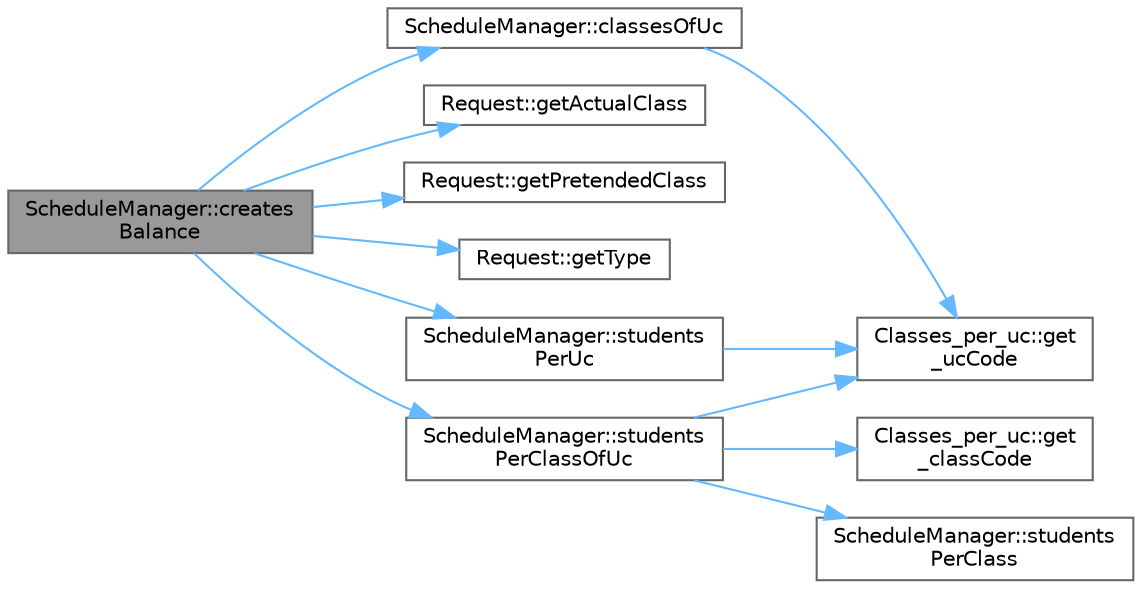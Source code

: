 digraph "ScheduleManager::createsBalance"
{
 // LATEX_PDF_SIZE
  bgcolor="transparent";
  edge [fontname=Helvetica,fontsize=10,labelfontname=Helvetica,labelfontsize=10];
  node [fontname=Helvetica,fontsize=10,shape=box,height=0.2,width=0.4];
  rankdir="LR";
  Node1 [label="ScheduleManager::creates\lBalance",height=0.2,width=0.4,color="gray40", fillcolor="grey60", style="filled", fontcolor="black",tooltip="Complexity = O(n²)"];
  Node1 -> Node2 [color="steelblue1",style="solid"];
  Node2 [label="ScheduleManager::classesOfUc",height=0.2,width=0.4,color="grey40", fillcolor="white", style="filled",URL="$class_schedule_manager.html#a0a2990d2fee53be3592461a23ce0d3ba",tooltip="Complexity = O(n)"];
  Node2 -> Node3 [color="steelblue1",style="solid"];
  Node3 [label="Classes_per_uc::get\l_ucCode",height=0.2,width=0.4,color="grey40", fillcolor="white", style="filled",URL="$class_classes__per__uc.html#ad7dc285639f33fad9796309cb686eb16",tooltip="gets the Uc Code, complexity O(1)"];
  Node1 -> Node4 [color="steelblue1",style="solid"];
  Node4 [label="Request::getActualClass",height=0.2,width=0.4,color="grey40", fillcolor="white", style="filled",URL="$class_request.html#ad55809beb01bf01c52087b4802379c4a",tooltip=" "];
  Node1 -> Node5 [color="steelblue1",style="solid"];
  Node5 [label="Request::getPretendedClass",height=0.2,width=0.4,color="grey40", fillcolor="white", style="filled",URL="$class_request.html#a7b02f395927210c07751be44d1b3c58c",tooltip=" "];
  Node1 -> Node6 [color="steelblue1",style="solid"];
  Node6 [label="Request::getType",height=0.2,width=0.4,color="grey40", fillcolor="white", style="filled",URL="$class_request.html#a64192fbb788c9dcae1e011f85a7c0f67",tooltip=" "];
  Node1 -> Node7 [color="steelblue1",style="solid"];
  Node7 [label="ScheduleManager::students\lPerClassOfUc",height=0.2,width=0.4,color="grey40", fillcolor="white", style="filled",URL="$class_schedule_manager.html#ab9796ec4fe9b5f7749cec321d32ab350",tooltip="Complexity = O(n)"];
  Node7 -> Node8 [color="steelblue1",style="solid"];
  Node8 [label="Classes_per_uc::get\l_classCode",height=0.2,width=0.4,color="grey40", fillcolor="white", style="filled",URL="$class_classes__per__uc.html#af2d2caaac1992545c5cc9cdd25931ff1",tooltip="gets the Class Code, complexity O(1)"];
  Node7 -> Node3 [color="steelblue1",style="solid"];
  Node7 -> Node9 [color="steelblue1",style="solid"];
  Node9 [label="ScheduleManager::students\lPerClass",height=0.2,width=0.4,color="grey40", fillcolor="white", style="filled",URL="$class_schedule_manager.html#a3280e156616c47362e6a8a3e5da842a7",tooltip="complexity O(n + max number of classes of a student) = O(n)"];
  Node1 -> Node10 [color="steelblue1",style="solid"];
  Node10 [label="ScheduleManager::students\lPerUc",height=0.2,width=0.4,color="grey40", fillcolor="white", style="filled",URL="$class_schedule_manager.html#a4f1dcd913c220b073ff9e79a180fe686",tooltip="Complexity = O(n + number of classes per student) = O(n)"];
  Node10 -> Node3 [color="steelblue1",style="solid"];
}
